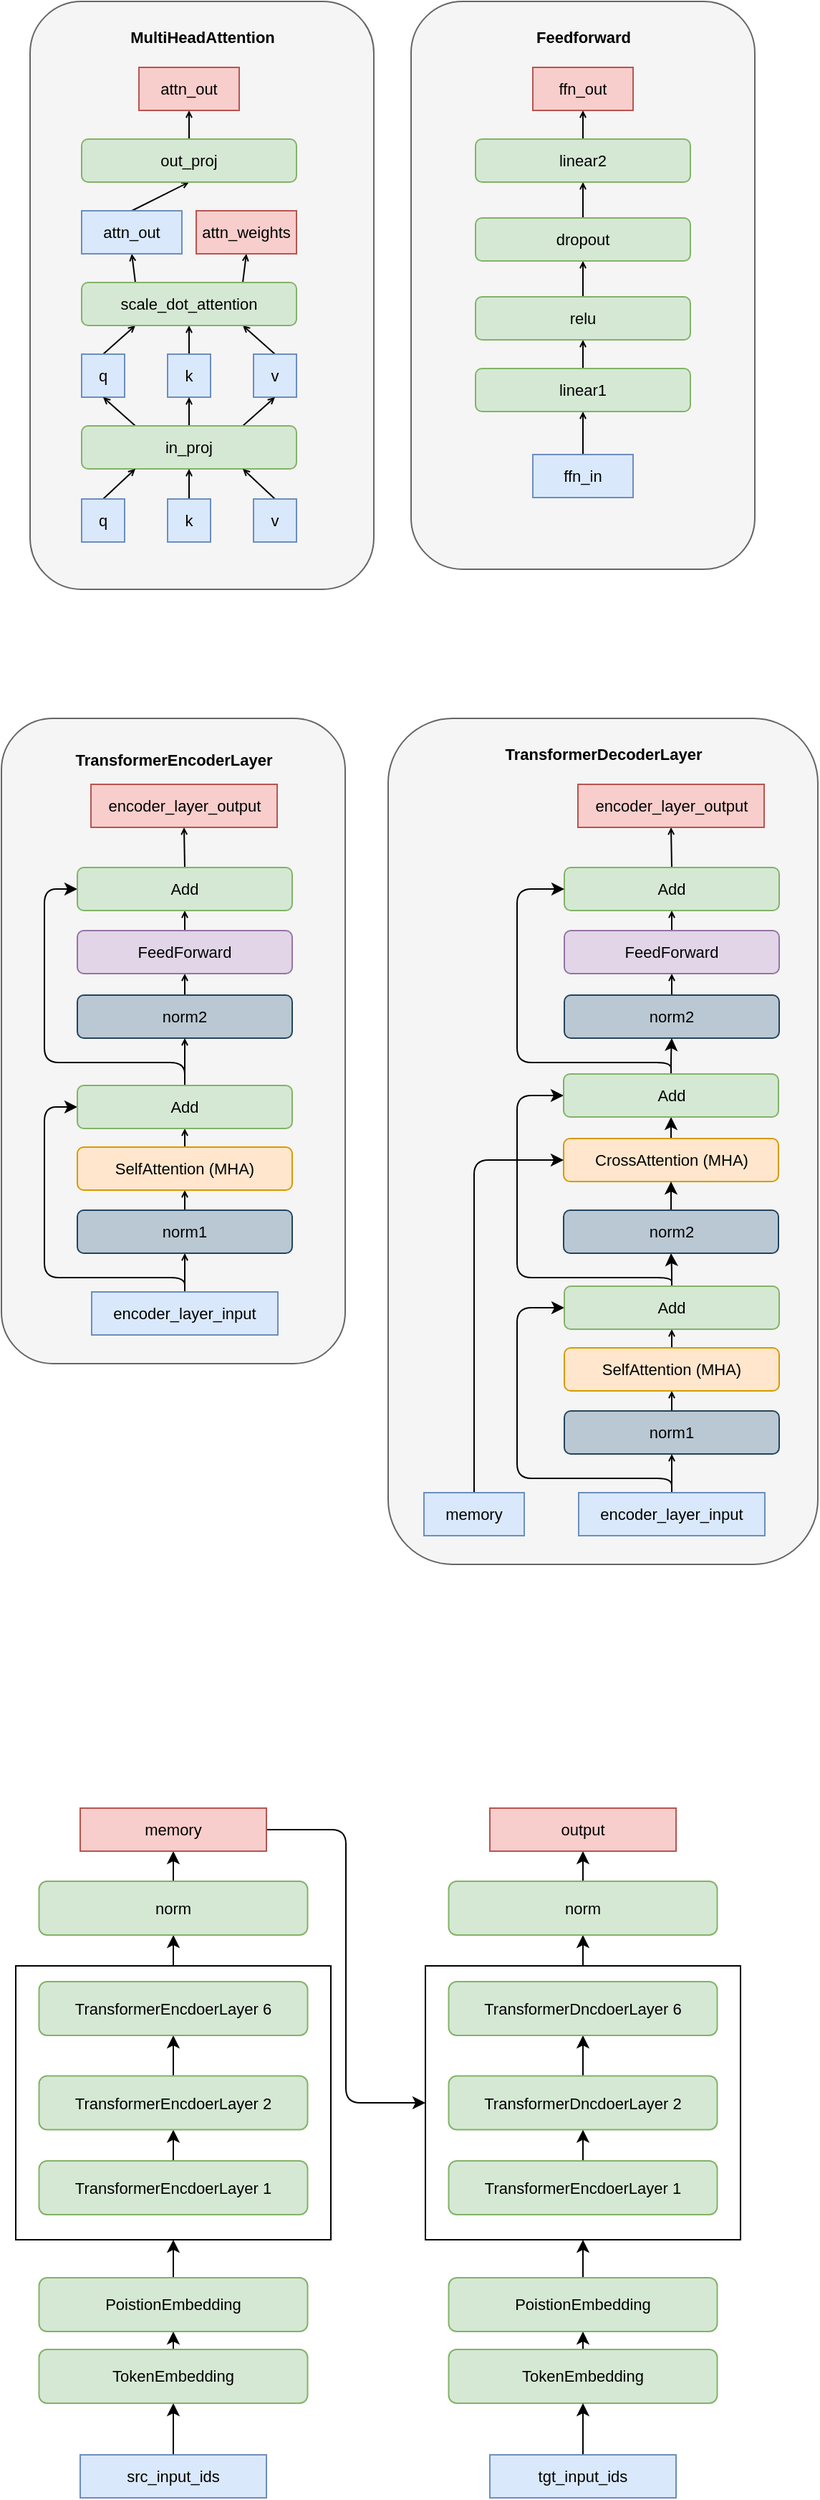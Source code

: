 <mxfile>
    <diagram id="F5vL0m6ODckS0RC9nX-v" name="Page-1">
        <mxGraphModel dx="1102" dy="791" grid="1" gridSize="10" guides="1" tooltips="1" connect="1" arrows="1" fold="1" page="1" pageScale="1" pageWidth="827" pageHeight="1169" math="0" shadow="0">
            <root>
                <mxCell id="0"/>
                <mxCell id="1" parent="0"/>
                <mxCell id="83" value="" style="rounded=1;whiteSpace=wrap;html=1;fontSize=11;fillColor=#f5f5f5;fontColor=#333333;strokeColor=#666666;" parent="1" vertex="1">
                    <mxGeometry x="100" y="530" width="240" height="450" as="geometry"/>
                </mxCell>
                <mxCell id="57" value="" style="rounded=1;whiteSpace=wrap;html=1;fontSize=11;fillColor=#f5f5f5;fontColor=#333333;strokeColor=#666666;" parent="1" vertex="1">
                    <mxGeometry x="386" y="30" width="240" height="396" as="geometry"/>
                </mxCell>
                <mxCell id="44" value="" style="rounded=1;whiteSpace=wrap;html=1;fontSize=11;fillColor=#f5f5f5;fontColor=#333333;strokeColor=#666666;" parent="1" vertex="1">
                    <mxGeometry x="120" y="30" width="240" height="410" as="geometry"/>
                </mxCell>
                <mxCell id="37" style="edgeStyle=none;html=1;exitX=0.5;exitY=0;exitDx=0;exitDy=0;entryX=0.25;entryY=1;entryDx=0;entryDy=0;fontSize=11;startArrow=none;startFill=0;endArrow=open;endFill=0;startSize=3;endSize=3;" parent="1" source="6" target="9" edge="1">
                    <mxGeometry relative="1" as="geometry"/>
                </mxCell>
                <mxCell id="6" value="q" style="rounded=0;whiteSpace=wrap;html=1;fontSize=11;fillColor=#dae8fc;strokeColor=#6c8ebf;" parent="1" vertex="1">
                    <mxGeometry x="156" y="276" width="30" height="30" as="geometry"/>
                </mxCell>
                <mxCell id="38" style="edgeStyle=none;html=1;exitX=0.5;exitY=0;exitDx=0;exitDy=0;entryX=0.5;entryY=1;entryDx=0;entryDy=0;fontSize=11;startArrow=none;startFill=0;endArrow=open;endFill=0;startSize=3;endSize=3;" parent="1" source="7" target="9" edge="1">
                    <mxGeometry relative="1" as="geometry"/>
                </mxCell>
                <mxCell id="7" value="k" style="rounded=0;whiteSpace=wrap;html=1;fontSize=11;fillColor=#dae8fc;strokeColor=#6c8ebf;" parent="1" vertex="1">
                    <mxGeometry x="216" y="276" width="30" height="30" as="geometry"/>
                </mxCell>
                <mxCell id="39" style="edgeStyle=none;html=1;exitX=0.5;exitY=0;exitDx=0;exitDy=0;entryX=0.75;entryY=1;entryDx=0;entryDy=0;fontSize=11;startArrow=none;startFill=0;endArrow=open;endFill=0;startSize=3;endSize=3;" parent="1" source="8" target="9" edge="1">
                    <mxGeometry relative="1" as="geometry"/>
                </mxCell>
                <mxCell id="8" value="v" style="rounded=0;whiteSpace=wrap;html=1;fontSize=11;fillColor=#dae8fc;strokeColor=#6c8ebf;" parent="1" vertex="1">
                    <mxGeometry x="276" y="276" width="30" height="30" as="geometry"/>
                </mxCell>
                <mxCell id="40" style="edgeStyle=none;html=1;exitX=0.25;exitY=0;exitDx=0;exitDy=0;entryX=0.5;entryY=1;entryDx=0;entryDy=0;fontSize=11;startArrow=none;startFill=0;endArrow=open;endFill=0;startSize=3;endSize=3;" parent="1" source="9" target="14" edge="1">
                    <mxGeometry relative="1" as="geometry"/>
                </mxCell>
                <mxCell id="41" style="edgeStyle=none;html=1;exitX=0.75;exitY=0;exitDx=0;exitDy=0;entryX=0.5;entryY=1;entryDx=0;entryDy=0;fontSize=11;startArrow=none;startFill=0;endArrow=open;endFill=0;startSize=3;endSize=3;" parent="1" source="9" target="15" edge="1">
                    <mxGeometry relative="1" as="geometry"/>
                </mxCell>
                <mxCell id="9" value="scale_dot_attention" style="rounded=1;whiteSpace=wrap;html=1;fontSize=11;fillColor=#d5e8d4;strokeColor=#82b366;" parent="1" vertex="1">
                    <mxGeometry x="156" y="226" width="150" height="30" as="geometry"/>
                </mxCell>
                <mxCell id="34" style="edgeStyle=none;html=1;exitX=0.25;exitY=0;exitDx=0;exitDy=0;entryX=0.5;entryY=1;entryDx=0;entryDy=0;fontSize=11;startArrow=none;startFill=0;endArrow=open;endFill=0;startSize=3;endSize=3;" parent="1" source="10" target="6" edge="1">
                    <mxGeometry relative="1" as="geometry"/>
                </mxCell>
                <mxCell id="35" style="edgeStyle=none;html=1;exitX=0.5;exitY=0;exitDx=0;exitDy=0;entryX=0.5;entryY=1;entryDx=0;entryDy=0;fontSize=11;startArrow=none;startFill=0;endArrow=open;endFill=0;startSize=3;endSize=3;" parent="1" source="10" target="7" edge="1">
                    <mxGeometry relative="1" as="geometry"/>
                </mxCell>
                <mxCell id="36" style="edgeStyle=none;html=1;exitX=0.75;exitY=0;exitDx=0;exitDy=0;entryX=0.5;entryY=1;entryDx=0;entryDy=0;fontSize=11;startArrow=none;startFill=0;endArrow=open;endFill=0;startSize=3;endSize=3;" parent="1" source="10" target="8" edge="1">
                    <mxGeometry relative="1" as="geometry"/>
                </mxCell>
                <mxCell id="10" value="in_proj" style="rounded=1;whiteSpace=wrap;html=1;fontSize=11;fillColor=#d5e8d4;strokeColor=#82b366;" parent="1" vertex="1">
                    <mxGeometry x="156" y="326" width="150" height="30" as="geometry"/>
                </mxCell>
                <mxCell id="31" style="edgeStyle=none;html=1;exitX=0.5;exitY=0;exitDx=0;exitDy=0;entryX=0.25;entryY=1;entryDx=0;entryDy=0;fontSize=11;startArrow=none;startFill=0;endArrow=open;endFill=0;startSize=3;endSize=3;" parent="1" source="11" target="10" edge="1">
                    <mxGeometry relative="1" as="geometry"/>
                </mxCell>
                <mxCell id="11" value="q" style="rounded=0;whiteSpace=wrap;html=1;fontSize=11;fillColor=#dae8fc;strokeColor=#6c8ebf;" parent="1" vertex="1">
                    <mxGeometry x="156" y="377" width="30" height="30" as="geometry"/>
                </mxCell>
                <mxCell id="32" style="edgeStyle=none;html=1;exitX=0.5;exitY=0;exitDx=0;exitDy=0;entryX=0.5;entryY=1;entryDx=0;entryDy=0;fontSize=11;startArrow=none;startFill=0;endArrow=open;endFill=0;startSize=3;endSize=3;" parent="1" source="12" target="10" edge="1">
                    <mxGeometry relative="1" as="geometry"/>
                </mxCell>
                <mxCell id="12" value="k" style="rounded=0;whiteSpace=wrap;html=1;fontSize=11;fillColor=#dae8fc;strokeColor=#6c8ebf;" parent="1" vertex="1">
                    <mxGeometry x="216" y="377" width="30" height="30" as="geometry"/>
                </mxCell>
                <mxCell id="33" style="edgeStyle=none;html=1;exitX=0.5;exitY=0;exitDx=0;exitDy=0;entryX=0.75;entryY=1;entryDx=0;entryDy=0;fontSize=11;startArrow=none;startFill=0;endArrow=open;endFill=0;startSize=3;endSize=3;" parent="1" source="13" target="10" edge="1">
                    <mxGeometry relative="1" as="geometry"/>
                </mxCell>
                <mxCell id="13" value="v" style="rounded=0;whiteSpace=wrap;html=1;fontSize=11;fillColor=#dae8fc;strokeColor=#6c8ebf;" parent="1" vertex="1">
                    <mxGeometry x="276" y="377" width="30" height="30" as="geometry"/>
                </mxCell>
                <mxCell id="42" style="edgeStyle=none;html=1;exitX=0.5;exitY=0;exitDx=0;exitDy=0;entryX=0.5;entryY=1;entryDx=0;entryDy=0;fontSize=11;startArrow=none;startFill=0;endArrow=open;endFill=0;startSize=3;endSize=3;" parent="1" source="14" target="16" edge="1">
                    <mxGeometry relative="1" as="geometry"/>
                </mxCell>
                <mxCell id="14" value="attn_out" style="rounded=0;whiteSpace=wrap;html=1;fontSize=11;fillColor=#dae8fc;strokeColor=#6c8ebf;" parent="1" vertex="1">
                    <mxGeometry x="156" y="176" width="70" height="30" as="geometry"/>
                </mxCell>
                <mxCell id="15" value="attn_weights" style="rounded=0;whiteSpace=wrap;html=1;fontSize=11;fillColor=#f8cecc;strokeColor=#b85450;" parent="1" vertex="1">
                    <mxGeometry x="236" y="176" width="70" height="30" as="geometry"/>
                </mxCell>
                <mxCell id="43" style="edgeStyle=none;html=1;exitX=0.5;exitY=0;exitDx=0;exitDy=0;entryX=0.5;entryY=1;entryDx=0;entryDy=0;fontSize=11;startArrow=none;startFill=0;endArrow=open;endFill=0;startSize=3;endSize=3;" parent="1" source="16" target="17" edge="1">
                    <mxGeometry relative="1" as="geometry"/>
                </mxCell>
                <mxCell id="16" value="out_proj" style="rounded=1;whiteSpace=wrap;html=1;fontSize=11;fillColor=#d5e8d4;strokeColor=#82b366;" parent="1" vertex="1">
                    <mxGeometry x="156" y="126" width="150" height="30" as="geometry"/>
                </mxCell>
                <mxCell id="17" value="attn_out" style="rounded=0;whiteSpace=wrap;html=1;fontSize=11;fillColor=#f8cecc;strokeColor=#b85450;" parent="1" vertex="1">
                    <mxGeometry x="196" y="76" width="70" height="30" as="geometry"/>
                </mxCell>
                <mxCell id="45" value="&lt;b&gt;MultiHeadAttention&lt;/b&gt;" style="text;html=1;strokeColor=none;fillColor=none;align=center;verticalAlign=middle;whiteSpace=wrap;rounded=0;fontSize=11;" parent="1" vertex="1">
                    <mxGeometry x="182.5" y="40" width="115" height="30" as="geometry"/>
                </mxCell>
                <mxCell id="51" style="edgeStyle=none;html=1;exitX=0.5;exitY=0;exitDx=0;exitDy=0;entryX=0.5;entryY=1;entryDx=0;entryDy=0;fontSize=11;startArrow=none;startFill=0;endArrow=open;endFill=0;startSize=3;endSize=3;" parent="1" source="46" target="47" edge="1">
                    <mxGeometry relative="1" as="geometry"/>
                </mxCell>
                <mxCell id="46" value="ffn_in" style="rounded=0;whiteSpace=wrap;html=1;fontSize=11;fillColor=#dae8fc;strokeColor=#6c8ebf;" parent="1" vertex="1">
                    <mxGeometry x="471" y="346" width="70" height="30" as="geometry"/>
                </mxCell>
                <mxCell id="52" style="edgeStyle=none;html=1;exitX=0.5;exitY=0;exitDx=0;exitDy=0;entryX=0.5;entryY=1;entryDx=0;entryDy=0;fontSize=11;startArrow=none;startFill=0;endArrow=open;endFill=0;startSize=3;endSize=3;" parent="1" source="47" target="48" edge="1">
                    <mxGeometry relative="1" as="geometry"/>
                </mxCell>
                <mxCell id="47" value="linear1" style="rounded=1;whiteSpace=wrap;html=1;fontSize=11;fillColor=#d5e8d4;strokeColor=#82b366;" parent="1" vertex="1">
                    <mxGeometry x="431" y="286" width="150" height="30" as="geometry"/>
                </mxCell>
                <mxCell id="53" style="edgeStyle=none;html=1;exitX=0.5;exitY=0;exitDx=0;exitDy=0;entryX=0.5;entryY=1;entryDx=0;entryDy=0;fontSize=11;startArrow=none;startFill=0;endArrow=open;endFill=0;startSize=3;endSize=3;" parent="1" source="48" target="49" edge="1">
                    <mxGeometry relative="1" as="geometry"/>
                </mxCell>
                <mxCell id="48" value="relu" style="rounded=1;whiteSpace=wrap;html=1;fontSize=11;fillColor=#d5e8d4;strokeColor=#82b366;" parent="1" vertex="1">
                    <mxGeometry x="431" y="236" width="150" height="30" as="geometry"/>
                </mxCell>
                <mxCell id="54" style="edgeStyle=none;html=1;exitX=0.5;exitY=0;exitDx=0;exitDy=0;entryX=0.5;entryY=1;entryDx=0;entryDy=0;fontSize=11;startArrow=none;startFill=0;endArrow=open;endFill=0;startSize=3;endSize=3;" parent="1" source="49" target="50" edge="1">
                    <mxGeometry relative="1" as="geometry"/>
                </mxCell>
                <mxCell id="49" value="dropout" style="rounded=1;whiteSpace=wrap;html=1;fontSize=11;fillColor=#d5e8d4;strokeColor=#82b366;" parent="1" vertex="1">
                    <mxGeometry x="431" y="181" width="150" height="30" as="geometry"/>
                </mxCell>
                <mxCell id="56" style="edgeStyle=none;html=1;exitX=0.5;exitY=0;exitDx=0;exitDy=0;entryX=0.5;entryY=1;entryDx=0;entryDy=0;fontSize=11;startArrow=none;startFill=0;endArrow=open;endFill=0;startSize=3;endSize=3;" parent="1" source="50" target="55" edge="1">
                    <mxGeometry relative="1" as="geometry"/>
                </mxCell>
                <mxCell id="50" value="linear2" style="rounded=1;whiteSpace=wrap;html=1;fontSize=11;fillColor=#d5e8d4;strokeColor=#82b366;" parent="1" vertex="1">
                    <mxGeometry x="431" y="126" width="150" height="30" as="geometry"/>
                </mxCell>
                <mxCell id="55" value="ffn_out" style="rounded=0;whiteSpace=wrap;html=1;fontSize=11;fillColor=#f8cecc;strokeColor=#b85450;" parent="1" vertex="1">
                    <mxGeometry x="471" y="76" width="70" height="30" as="geometry"/>
                </mxCell>
                <mxCell id="58" value="&lt;b&gt;Feedforward&lt;/b&gt;" style="text;html=1;strokeColor=none;fillColor=none;align=center;verticalAlign=middle;whiteSpace=wrap;rounded=0;fontSize=11;" parent="1" vertex="1">
                    <mxGeometry x="448.5" y="40" width="115" height="30" as="geometry"/>
                </mxCell>
                <mxCell id="64" style="edgeStyle=none;html=1;exitX=0.5;exitY=0;exitDx=0;exitDy=0;entryX=0.5;entryY=1;entryDx=0;entryDy=0;fontSize=11;startArrow=none;startFill=0;endArrow=open;endFill=0;startSize=3;endSize=3;" parent="1" source="59" target="60" edge="1">
                    <mxGeometry relative="1" as="geometry"/>
                </mxCell>
                <mxCell id="126" style="edgeStyle=orthogonalEdgeStyle;html=1;exitX=0.5;exitY=0;exitDx=0;exitDy=0;entryX=0;entryY=0.5;entryDx=0;entryDy=0;" parent="1" source="59" target="68" edge="1">
                    <mxGeometry relative="1" as="geometry">
                        <Array as="points">
                            <mxPoint x="228" y="920"/>
                            <mxPoint x="130" y="920"/>
                            <mxPoint x="130" y="801"/>
                        </Array>
                    </mxGeometry>
                </mxCell>
                <mxCell id="59" value="encoder_layer_input" style="rounded=0;whiteSpace=wrap;html=1;fontSize=11;fillColor=#dae8fc;strokeColor=#6c8ebf;" parent="1" vertex="1">
                    <mxGeometry x="163" y="930" width="130" height="30" as="geometry"/>
                </mxCell>
                <mxCell id="65" style="edgeStyle=none;html=1;exitX=0.5;exitY=0;exitDx=0;exitDy=0;entryX=0.5;entryY=1;entryDx=0;entryDy=0;fontSize=11;startArrow=none;startFill=0;endArrow=open;endFill=0;startSize=3;endSize=3;" parent="1" source="60" target="61" edge="1">
                    <mxGeometry relative="1" as="geometry"/>
                </mxCell>
                <mxCell id="60" value="norm1" style="rounded=1;whiteSpace=wrap;html=1;fontSize=11;fillColor=#bac8d3;strokeColor=#23445d;" parent="1" vertex="1">
                    <mxGeometry x="153" y="873" width="150" height="30" as="geometry"/>
                </mxCell>
                <mxCell id="74" style="edgeStyle=none;html=1;exitX=0.5;exitY=0;exitDx=0;exitDy=0;entryX=0.5;entryY=1;entryDx=0;entryDy=0;fontSize=11;startArrow=none;startFill=0;endArrow=open;endFill=0;startSize=3;endSize=3;" parent="1" source="61" target="68" edge="1">
                    <mxGeometry relative="1" as="geometry"/>
                </mxCell>
                <mxCell id="61" value="SelfAttention (MHA)" style="rounded=1;whiteSpace=wrap;html=1;fontSize=11;fillColor=#ffe6cc;strokeColor=#d79b00;" parent="1" vertex="1">
                    <mxGeometry x="153" y="829" width="150" height="30" as="geometry"/>
                </mxCell>
                <mxCell id="67" style="edgeStyle=none;html=1;exitX=0.5;exitY=0;exitDx=0;exitDy=0;fontSize=11;startArrow=none;startFill=0;endArrow=open;endFill=0;startSize=3;endSize=3;" parent="1" source="62" target="63" edge="1">
                    <mxGeometry relative="1" as="geometry"/>
                </mxCell>
                <mxCell id="62" value="norm2" style="rounded=1;whiteSpace=wrap;html=1;fontSize=11;fillColor=#bac8d3;strokeColor=#23445d;" parent="1" vertex="1">
                    <mxGeometry x="153" y="723" width="150" height="30" as="geometry"/>
                </mxCell>
                <mxCell id="73" style="edgeStyle=none;html=1;exitX=0.5;exitY=0;exitDx=0;exitDy=0;entryX=0.5;entryY=1;entryDx=0;entryDy=0;fontSize=11;startArrow=none;startFill=0;endArrow=open;endFill=0;startSize=3;endSize=3;" parent="1" source="63" target="70" edge="1">
                    <mxGeometry relative="1" as="geometry"/>
                </mxCell>
                <mxCell id="63" value="FeedForward" style="rounded=1;whiteSpace=wrap;html=1;fontSize=11;fillColor=#e1d5e7;strokeColor=#9673a6;" parent="1" vertex="1">
                    <mxGeometry x="153" y="678" width="150" height="30" as="geometry"/>
                </mxCell>
                <mxCell id="69" style="edgeStyle=none;html=1;exitX=0.5;exitY=0;exitDx=0;exitDy=0;fontSize=11;startArrow=none;startFill=0;endArrow=open;endFill=0;startSize=3;endSize=3;" parent="1" source="68" target="62" edge="1">
                    <mxGeometry relative="1" as="geometry"/>
                </mxCell>
                <mxCell id="127" style="edgeStyle=orthogonalEdgeStyle;html=1;exitX=0.5;exitY=0;exitDx=0;exitDy=0;entryX=0;entryY=0.5;entryDx=0;entryDy=0;" parent="1" source="68" target="70" edge="1">
                    <mxGeometry relative="1" as="geometry">
                        <Array as="points">
                            <mxPoint x="228" y="770"/>
                            <mxPoint x="130" y="770"/>
                            <mxPoint x="130" y="649"/>
                        </Array>
                    </mxGeometry>
                </mxCell>
                <mxCell id="68" value="Add" style="rounded=1;whiteSpace=wrap;html=1;fontSize=11;fillColor=#d5e8d4;strokeColor=#82b366;" parent="1" vertex="1">
                    <mxGeometry x="153" y="786" width="150" height="30" as="geometry"/>
                </mxCell>
                <mxCell id="72" style="edgeStyle=none;html=1;exitX=0.5;exitY=0;exitDx=0;exitDy=0;entryX=0.5;entryY=1;entryDx=0;entryDy=0;fontSize=11;startArrow=none;startFill=0;endArrow=open;endFill=0;startSize=3;endSize=3;" parent="1" source="70" target="71" edge="1">
                    <mxGeometry relative="1" as="geometry"/>
                </mxCell>
                <mxCell id="70" value="Add" style="rounded=1;whiteSpace=wrap;html=1;fontSize=11;fillColor=#d5e8d4;strokeColor=#82b366;" parent="1" vertex="1">
                    <mxGeometry x="153" y="634" width="150" height="30" as="geometry"/>
                </mxCell>
                <mxCell id="71" value="encoder_layer_output" style="rounded=0;whiteSpace=wrap;html=1;fontSize=11;fillColor=#f8cecc;strokeColor=#b85450;" parent="1" vertex="1">
                    <mxGeometry x="162.5" y="576" width="130" height="30" as="geometry"/>
                </mxCell>
                <mxCell id="84" value="&lt;b&gt;TransformerEncoderLayer&lt;/b&gt;" style="text;html=1;strokeColor=none;fillColor=none;align=center;verticalAlign=middle;whiteSpace=wrap;rounded=0;fontSize=11;" parent="1" vertex="1">
                    <mxGeometry x="162.5" y="544" width="115" height="30" as="geometry"/>
                </mxCell>
                <mxCell id="85" value="" style="rounded=1;whiteSpace=wrap;html=1;fontSize=11;fillColor=#f5f5f5;fontColor=#333333;strokeColor=#666666;" parent="1" vertex="1">
                    <mxGeometry x="370" y="530" width="300" height="590" as="geometry"/>
                </mxCell>
                <mxCell id="86" style="edgeStyle=none;html=1;exitX=0.5;exitY=0;exitDx=0;exitDy=0;entryX=0.5;entryY=1;entryDx=0;entryDy=0;fontSize=11;startArrow=none;startFill=0;endArrow=open;endFill=0;startSize=3;endSize=3;" parent="1" source="87" target="89" edge="1">
                    <mxGeometry relative="1" as="geometry"/>
                </mxCell>
                <mxCell id="124" style="edgeStyle=orthogonalEdgeStyle;html=1;exitX=0.5;exitY=0;exitDx=0;exitDy=0;entryX=0;entryY=0.5;entryDx=0;entryDy=0;" parent="1" source="87" target="97" edge="1">
                    <mxGeometry relative="1" as="geometry">
                        <Array as="points">
                            <mxPoint x="568" y="1060"/>
                            <mxPoint x="460" y="1060"/>
                            <mxPoint x="460" y="941"/>
                        </Array>
                    </mxGeometry>
                </mxCell>
                <mxCell id="87" value="encoder_layer_input" style="rounded=0;whiteSpace=wrap;html=1;fontSize=11;fillColor=#dae8fc;strokeColor=#6c8ebf;" parent="1" vertex="1">
                    <mxGeometry x="503" y="1070" width="130" height="30" as="geometry"/>
                </mxCell>
                <mxCell id="88" style="edgeStyle=none;html=1;exitX=0.5;exitY=0;exitDx=0;exitDy=0;entryX=0.5;entryY=1;entryDx=0;entryDy=0;fontSize=11;startArrow=none;startFill=0;endArrow=open;endFill=0;startSize=3;endSize=3;" parent="1" source="89" target="91" edge="1">
                    <mxGeometry relative="1" as="geometry"/>
                </mxCell>
                <mxCell id="89" value="norm1" style="rounded=1;whiteSpace=wrap;html=1;fontSize=11;fillColor=#bac8d3;strokeColor=#23445d;" parent="1" vertex="1">
                    <mxGeometry x="493" y="1013" width="150" height="30" as="geometry"/>
                </mxCell>
                <mxCell id="90" style="edgeStyle=none;html=1;exitX=0.5;exitY=0;exitDx=0;exitDy=0;entryX=0.5;entryY=1;entryDx=0;entryDy=0;fontSize=11;startArrow=none;startFill=0;endArrow=open;endFill=0;startSize=3;endSize=3;" parent="1" source="91" target="97" edge="1">
                    <mxGeometry relative="1" as="geometry"/>
                </mxCell>
                <mxCell id="91" value="SelfAttention (MHA)" style="rounded=1;whiteSpace=wrap;html=1;fontSize=11;fillColor=#ffe6cc;strokeColor=#d79b00;" parent="1" vertex="1">
                    <mxGeometry x="493" y="969" width="150" height="30" as="geometry"/>
                </mxCell>
                <mxCell id="92" style="edgeStyle=none;html=1;exitX=0.5;exitY=0;exitDx=0;exitDy=0;fontSize=11;startArrow=none;startFill=0;endArrow=open;endFill=0;startSize=3;endSize=3;" parent="1" source="93" target="95" edge="1">
                    <mxGeometry relative="1" as="geometry"/>
                </mxCell>
                <mxCell id="93" value="norm2" style="rounded=1;whiteSpace=wrap;html=1;fontSize=11;fillColor=#bac8d3;strokeColor=#23445d;" parent="1" vertex="1">
                    <mxGeometry x="493" y="723" width="150" height="30" as="geometry"/>
                </mxCell>
                <mxCell id="94" style="edgeStyle=none;html=1;exitX=0.5;exitY=0;exitDx=0;exitDy=0;entryX=0.5;entryY=1;entryDx=0;entryDy=0;fontSize=11;startArrow=none;startFill=0;endArrow=open;endFill=0;startSize=3;endSize=3;" parent="1" source="95" target="99" edge="1">
                    <mxGeometry relative="1" as="geometry"/>
                </mxCell>
                <mxCell id="95" value="FeedForward" style="rounded=1;whiteSpace=wrap;html=1;fontSize=11;fillColor=#e1d5e7;strokeColor=#9673a6;" parent="1" vertex="1">
                    <mxGeometry x="493" y="678" width="150" height="30" as="geometry"/>
                </mxCell>
                <mxCell id="114" style="edgeStyle=orthogonalEdgeStyle;html=1;exitX=0.5;exitY=0;exitDx=0;exitDy=0;entryX=0.5;entryY=1;entryDx=0;entryDy=0;" parent="1" source="97" target="113" edge="1">
                    <mxGeometry relative="1" as="geometry"/>
                </mxCell>
                <mxCell id="123" style="edgeStyle=orthogonalEdgeStyle;html=1;exitX=0.5;exitY=0;exitDx=0;exitDy=0;entryX=0;entryY=0.5;entryDx=0;entryDy=0;" parent="1" source="97" target="116" edge="1">
                    <mxGeometry relative="1" as="geometry">
                        <Array as="points">
                            <mxPoint x="568" y="920"/>
                            <mxPoint x="460" y="920"/>
                            <mxPoint x="460" y="793"/>
                        </Array>
                    </mxGeometry>
                </mxCell>
                <mxCell id="97" value="Add" style="rounded=1;whiteSpace=wrap;html=1;fontSize=11;fillColor=#d5e8d4;strokeColor=#82b366;" parent="1" vertex="1">
                    <mxGeometry x="493" y="926" width="150" height="30" as="geometry"/>
                </mxCell>
                <mxCell id="98" style="edgeStyle=none;html=1;exitX=0.5;exitY=0;exitDx=0;exitDy=0;entryX=0.5;entryY=1;entryDx=0;entryDy=0;fontSize=11;startArrow=none;startFill=0;endArrow=open;endFill=0;startSize=3;endSize=3;" parent="1" source="99" target="100" edge="1">
                    <mxGeometry relative="1" as="geometry"/>
                </mxCell>
                <mxCell id="99" value="Add" style="rounded=1;whiteSpace=wrap;html=1;fontSize=11;fillColor=#d5e8d4;strokeColor=#82b366;" parent="1" vertex="1">
                    <mxGeometry x="493" y="634" width="150" height="30" as="geometry"/>
                </mxCell>
                <mxCell id="100" value="encoder_layer_output" style="rounded=0;whiteSpace=wrap;html=1;fontSize=11;fillColor=#f8cecc;strokeColor=#b85450;" parent="1" vertex="1">
                    <mxGeometry x="502.5" y="576" width="130" height="30" as="geometry"/>
                </mxCell>
                <mxCell id="107" value="&lt;b&gt;TransformerDecoderLayer&lt;/b&gt;" style="text;html=1;strokeColor=none;fillColor=none;align=center;verticalAlign=middle;whiteSpace=wrap;rounded=0;fontSize=11;" parent="1" vertex="1">
                    <mxGeometry x="462.5" y="540" width="115" height="30" as="geometry"/>
                </mxCell>
                <mxCell id="117" style="edgeStyle=orthogonalEdgeStyle;html=1;exitX=0.5;exitY=0;exitDx=0;exitDy=0;entryX=0.5;entryY=1;entryDx=0;entryDy=0;" parent="1" source="108" target="116" edge="1">
                    <mxGeometry relative="1" as="geometry"/>
                </mxCell>
                <mxCell id="108" value="CrossAttention (MHA)" style="rounded=1;whiteSpace=wrap;html=1;fontSize=11;fillColor=#ffe6cc;strokeColor=#d79b00;" parent="1" vertex="1">
                    <mxGeometry x="492.5" y="823" width="150" height="30" as="geometry"/>
                </mxCell>
                <mxCell id="112" style="edgeStyle=orthogonalEdgeStyle;html=1;exitX=0.5;exitY=0;exitDx=0;exitDy=0;entryX=0;entryY=0.5;entryDx=0;entryDy=0;" parent="1" source="111" target="108" edge="1">
                    <mxGeometry relative="1" as="geometry"/>
                </mxCell>
                <mxCell id="111" value="memory" style="rounded=0;whiteSpace=wrap;html=1;fontSize=11;fillColor=#dae8fc;strokeColor=#6c8ebf;" parent="1" vertex="1">
                    <mxGeometry x="395" y="1070" width="70" height="30" as="geometry"/>
                </mxCell>
                <mxCell id="115" style="edgeStyle=orthogonalEdgeStyle;html=1;exitX=0.5;exitY=0;exitDx=0;exitDy=0;entryX=0.5;entryY=1;entryDx=0;entryDy=0;" parent="1" source="113" target="108" edge="1">
                    <mxGeometry relative="1" as="geometry"/>
                </mxCell>
                <mxCell id="113" value="norm2" style="rounded=1;whiteSpace=wrap;html=1;fontSize=11;fillColor=#bac8d3;strokeColor=#23445d;" parent="1" vertex="1">
                    <mxGeometry x="492.5" y="873" width="150" height="30" as="geometry"/>
                </mxCell>
                <mxCell id="118" style="edgeStyle=orthogonalEdgeStyle;html=1;exitX=0.5;exitY=0;exitDx=0;exitDy=0;entryX=0.5;entryY=1;entryDx=0;entryDy=0;" parent="1" source="116" target="93" edge="1">
                    <mxGeometry relative="1" as="geometry"/>
                </mxCell>
                <mxCell id="125" style="edgeStyle=orthogonalEdgeStyle;html=1;exitX=0.5;exitY=0;exitDx=0;exitDy=0;entryX=0;entryY=0.5;entryDx=0;entryDy=0;" parent="1" source="116" target="99" edge="1">
                    <mxGeometry relative="1" as="geometry">
                        <Array as="points">
                            <mxPoint x="568" y="770"/>
                            <mxPoint x="460" y="770"/>
                            <mxPoint x="460" y="649"/>
                        </Array>
                    </mxGeometry>
                </mxCell>
                <mxCell id="116" value="Add" style="rounded=1;whiteSpace=wrap;html=1;fontSize=11;fillColor=#d5e8d4;strokeColor=#82b366;" parent="1" vertex="1">
                    <mxGeometry x="492.5" y="778" width="150" height="30" as="geometry"/>
                </mxCell>
                <mxCell id="159" style="edgeStyle=none;html=1;exitX=0.5;exitY=0;exitDx=0;exitDy=0;" edge="1" parent="1" source="128" target="130">
                    <mxGeometry relative="1" as="geometry"/>
                </mxCell>
                <mxCell id="128" value="src_input_ids" style="rounded=0;whiteSpace=wrap;html=1;fontSize=11;fillColor=#dae8fc;strokeColor=#6c8ebf;" vertex="1" parent="1">
                    <mxGeometry x="155" y="1741" width="130" height="30" as="geometry"/>
                </mxCell>
                <mxCell id="166" style="edgeStyle=orthogonalEdgeStyle;html=1;exitX=0.5;exitY=0;exitDx=0;exitDy=0;" edge="1" parent="1" source="136" target="144">
                    <mxGeometry relative="1" as="geometry"/>
                </mxCell>
                <mxCell id="136" value="" style="rounded=0;whiteSpace=wrap;html=1;" vertex="1" parent="1">
                    <mxGeometry x="110" y="1400" width="220" height="191" as="geometry"/>
                </mxCell>
                <mxCell id="160" style="edgeStyle=none;html=1;exitX=0.5;exitY=0;exitDx=0;exitDy=0;entryX=0.5;entryY=1;entryDx=0;entryDy=0;" edge="1" parent="1" source="130" target="131">
                    <mxGeometry relative="1" as="geometry"/>
                </mxCell>
                <mxCell id="130" value="TokenEmbedding" style="rounded=1;whiteSpace=wrap;html=1;fontSize=11;fillColor=#d5e8d4;strokeColor=#82b366;" vertex="1" parent="1">
                    <mxGeometry x="126.25" y="1667.5" width="187.5" height="37.5" as="geometry"/>
                </mxCell>
                <mxCell id="161" style="edgeStyle=none;html=1;exitX=0.5;exitY=0;exitDx=0;exitDy=0;entryX=0.5;entryY=1;entryDx=0;entryDy=0;" edge="1" parent="1" source="131" target="136">
                    <mxGeometry relative="1" as="geometry"/>
                </mxCell>
                <mxCell id="131" value="PoistionEmbedding" style="rounded=1;whiteSpace=wrap;html=1;fontSize=11;fillColor=#d5e8d4;strokeColor=#82b366;" vertex="1" parent="1">
                    <mxGeometry x="126.25" y="1617.5" width="187.5" height="37.5" as="geometry"/>
                </mxCell>
                <mxCell id="155" style="edgeStyle=none;html=1;exitX=0.5;exitY=0;exitDx=0;exitDy=0;entryX=0.5;entryY=1;entryDx=0;entryDy=0;" edge="1" parent="1" source="132" target="133">
                    <mxGeometry relative="1" as="geometry"/>
                </mxCell>
                <mxCell id="132" value="TransformerEncdoerLayer 1" style="rounded=1;whiteSpace=wrap;html=1;fontSize=11;fillColor=#d5e8d4;strokeColor=#82b366;" vertex="1" parent="1">
                    <mxGeometry x="126.25" y="1536" width="187.5" height="37.5" as="geometry"/>
                </mxCell>
                <mxCell id="156" style="edgeStyle=none;html=1;exitX=0.5;exitY=0;exitDx=0;exitDy=0;" edge="1" parent="1" source="133" target="134">
                    <mxGeometry relative="1" as="geometry"/>
                </mxCell>
                <mxCell id="133" value="TransformerEncdoerLayer 2" style="rounded=1;whiteSpace=wrap;html=1;fontSize=11;fillColor=#d5e8d4;strokeColor=#82b366;" vertex="1" parent="1">
                    <mxGeometry x="126.25" y="1476.75" width="187.5" height="37.5" as="geometry"/>
                </mxCell>
                <mxCell id="134" value="TransformerEncdoerLayer 6" style="rounded=1;whiteSpace=wrap;html=1;fontSize=11;fillColor=#d5e8d4;strokeColor=#82b366;" vertex="1" parent="1">
                    <mxGeometry x="126.25" y="1411" width="187.5" height="37.5" as="geometry"/>
                </mxCell>
                <mxCell id="167" style="edgeStyle=orthogonalEdgeStyle;html=1;exitX=0.5;exitY=0;exitDx=0;exitDy=0;" edge="1" parent="1" source="144" target="145">
                    <mxGeometry relative="1" as="geometry"/>
                </mxCell>
                <mxCell id="144" value="norm" style="rounded=1;whiteSpace=wrap;html=1;fontSize=11;fillColor=#d5e8d4;strokeColor=#82b366;" vertex="1" parent="1">
                    <mxGeometry x="126.25" y="1341" width="187.5" height="37.5" as="geometry"/>
                </mxCell>
                <mxCell id="165" style="edgeStyle=orthogonalEdgeStyle;html=1;exitX=1;exitY=0.5;exitDx=0;exitDy=0;entryX=0;entryY=0.5;entryDx=0;entryDy=0;" edge="1" parent="1" source="145" target="146">
                    <mxGeometry relative="1" as="geometry"/>
                </mxCell>
                <mxCell id="145" value="memory" style="rounded=0;whiteSpace=wrap;html=1;fontSize=11;fillColor=#f8cecc;strokeColor=#b85450;" vertex="1" parent="1">
                    <mxGeometry x="155" y="1290" width="130" height="30" as="geometry"/>
                </mxCell>
                <mxCell id="168" style="edgeStyle=orthogonalEdgeStyle;html=1;exitX=0.5;exitY=0;exitDx=0;exitDy=0;entryX=0.5;entryY=1;entryDx=0;entryDy=0;" edge="1" parent="1" source="146" target="152">
                    <mxGeometry relative="1" as="geometry"/>
                </mxCell>
                <mxCell id="146" value="" style="rounded=0;whiteSpace=wrap;html=1;" vertex="1" parent="1">
                    <mxGeometry x="396" y="1400" width="220" height="191" as="geometry"/>
                </mxCell>
                <mxCell id="163" style="edgeStyle=none;html=1;exitX=0.5;exitY=0;exitDx=0;exitDy=0;" edge="1" parent="1" source="147" target="148">
                    <mxGeometry relative="1" as="geometry"/>
                </mxCell>
                <mxCell id="147" value="TokenEmbedding" style="rounded=1;whiteSpace=wrap;html=1;fontSize=11;fillColor=#d5e8d4;strokeColor=#82b366;" vertex="1" parent="1">
                    <mxGeometry x="412.25" y="1667.5" width="187.5" height="37.5" as="geometry"/>
                </mxCell>
                <mxCell id="164" style="edgeStyle=none;html=1;exitX=0.5;exitY=0;exitDx=0;exitDy=0;" edge="1" parent="1" source="148" target="146">
                    <mxGeometry relative="1" as="geometry"/>
                </mxCell>
                <mxCell id="148" value="PoistionEmbedding" style="rounded=1;whiteSpace=wrap;html=1;fontSize=11;fillColor=#d5e8d4;strokeColor=#82b366;" vertex="1" parent="1">
                    <mxGeometry x="412.25" y="1617.5" width="187.5" height="37.5" as="geometry"/>
                </mxCell>
                <mxCell id="157" style="edgeStyle=none;html=1;exitX=0.5;exitY=0;exitDx=0;exitDy=0;entryX=0.5;entryY=1;entryDx=0;entryDy=0;" edge="1" parent="1" source="149" target="150">
                    <mxGeometry relative="1" as="geometry"/>
                </mxCell>
                <mxCell id="149" value="TransformerEncdoerLayer 1" style="rounded=1;whiteSpace=wrap;html=1;fontSize=11;fillColor=#d5e8d4;strokeColor=#82b366;" vertex="1" parent="1">
                    <mxGeometry x="412.25" y="1536" width="187.5" height="37.5" as="geometry"/>
                </mxCell>
                <mxCell id="158" style="edgeStyle=none;html=1;exitX=0.5;exitY=0;exitDx=0;exitDy=0;entryX=0.5;entryY=1;entryDx=0;entryDy=0;" edge="1" parent="1" source="150" target="151">
                    <mxGeometry relative="1" as="geometry"/>
                </mxCell>
                <mxCell id="150" value="TransformerDncdoerLayer 2" style="rounded=1;whiteSpace=wrap;html=1;fontSize=11;fillColor=#d5e8d4;strokeColor=#82b366;" vertex="1" parent="1">
                    <mxGeometry x="412.25" y="1476.75" width="187.5" height="37.5" as="geometry"/>
                </mxCell>
                <mxCell id="151" value="TransformerDncdoerLayer 6" style="rounded=1;whiteSpace=wrap;html=1;fontSize=11;fillColor=#d5e8d4;strokeColor=#82b366;" vertex="1" parent="1">
                    <mxGeometry x="412.25" y="1411" width="187.5" height="37.5" as="geometry"/>
                </mxCell>
                <mxCell id="170" style="edgeStyle=orthogonalEdgeStyle;html=1;exitX=0.5;exitY=0;exitDx=0;exitDy=0;entryX=0.5;entryY=1;entryDx=0;entryDy=0;" edge="1" parent="1" source="152" target="169">
                    <mxGeometry relative="1" as="geometry"/>
                </mxCell>
                <mxCell id="152" value="norm" style="rounded=1;whiteSpace=wrap;html=1;fontSize=11;fillColor=#d5e8d4;strokeColor=#82b366;" vertex="1" parent="1">
                    <mxGeometry x="412.25" y="1341" width="187.5" height="37.5" as="geometry"/>
                </mxCell>
                <mxCell id="162" style="edgeStyle=none;html=1;exitX=0.5;exitY=0;exitDx=0;exitDy=0;" edge="1" parent="1" source="154" target="147">
                    <mxGeometry relative="1" as="geometry"/>
                </mxCell>
                <mxCell id="154" value="tgt_input_ids" style="rounded=0;whiteSpace=wrap;html=1;fontSize=11;fillColor=#dae8fc;strokeColor=#6c8ebf;" vertex="1" parent="1">
                    <mxGeometry x="441" y="1741" width="130" height="30" as="geometry"/>
                </mxCell>
                <mxCell id="169" value="output" style="rounded=0;whiteSpace=wrap;html=1;fontSize=11;fillColor=#f8cecc;strokeColor=#b85450;" vertex="1" parent="1">
                    <mxGeometry x="441" y="1290" width="130" height="30" as="geometry"/>
                </mxCell>
            </root>
        </mxGraphModel>
    </diagram>
</mxfile>